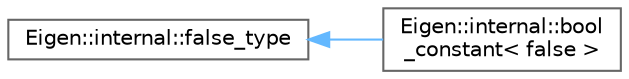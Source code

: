digraph "Graphical Class Hierarchy"
{
 // LATEX_PDF_SIZE
  bgcolor="transparent";
  edge [fontname=Helvetica,fontsize=10,labelfontname=Helvetica,labelfontsize=10];
  node [fontname=Helvetica,fontsize=10,shape=box,height=0.2,width=0.4];
  rankdir="LR";
  Node0 [id="Node000000",label="Eigen::internal::false_type",height=0.2,width=0.4,color="grey40", fillcolor="white", style="filled",URL="$structEigen_1_1internal_1_1false__type.html",tooltip=" "];
  Node0 -> Node1 [id="edge840_Node000000_Node000001",dir="back",color="steelblue1",style="solid",tooltip=" "];
  Node1 [id="Node000001",label="Eigen::internal::bool\l_constant\< false \>",height=0.2,width=0.4,color="grey40", fillcolor="white", style="filled",URL="$structEigen_1_1internal_1_1bool__constant_3_01false_01_4.html",tooltip=" "];
}
